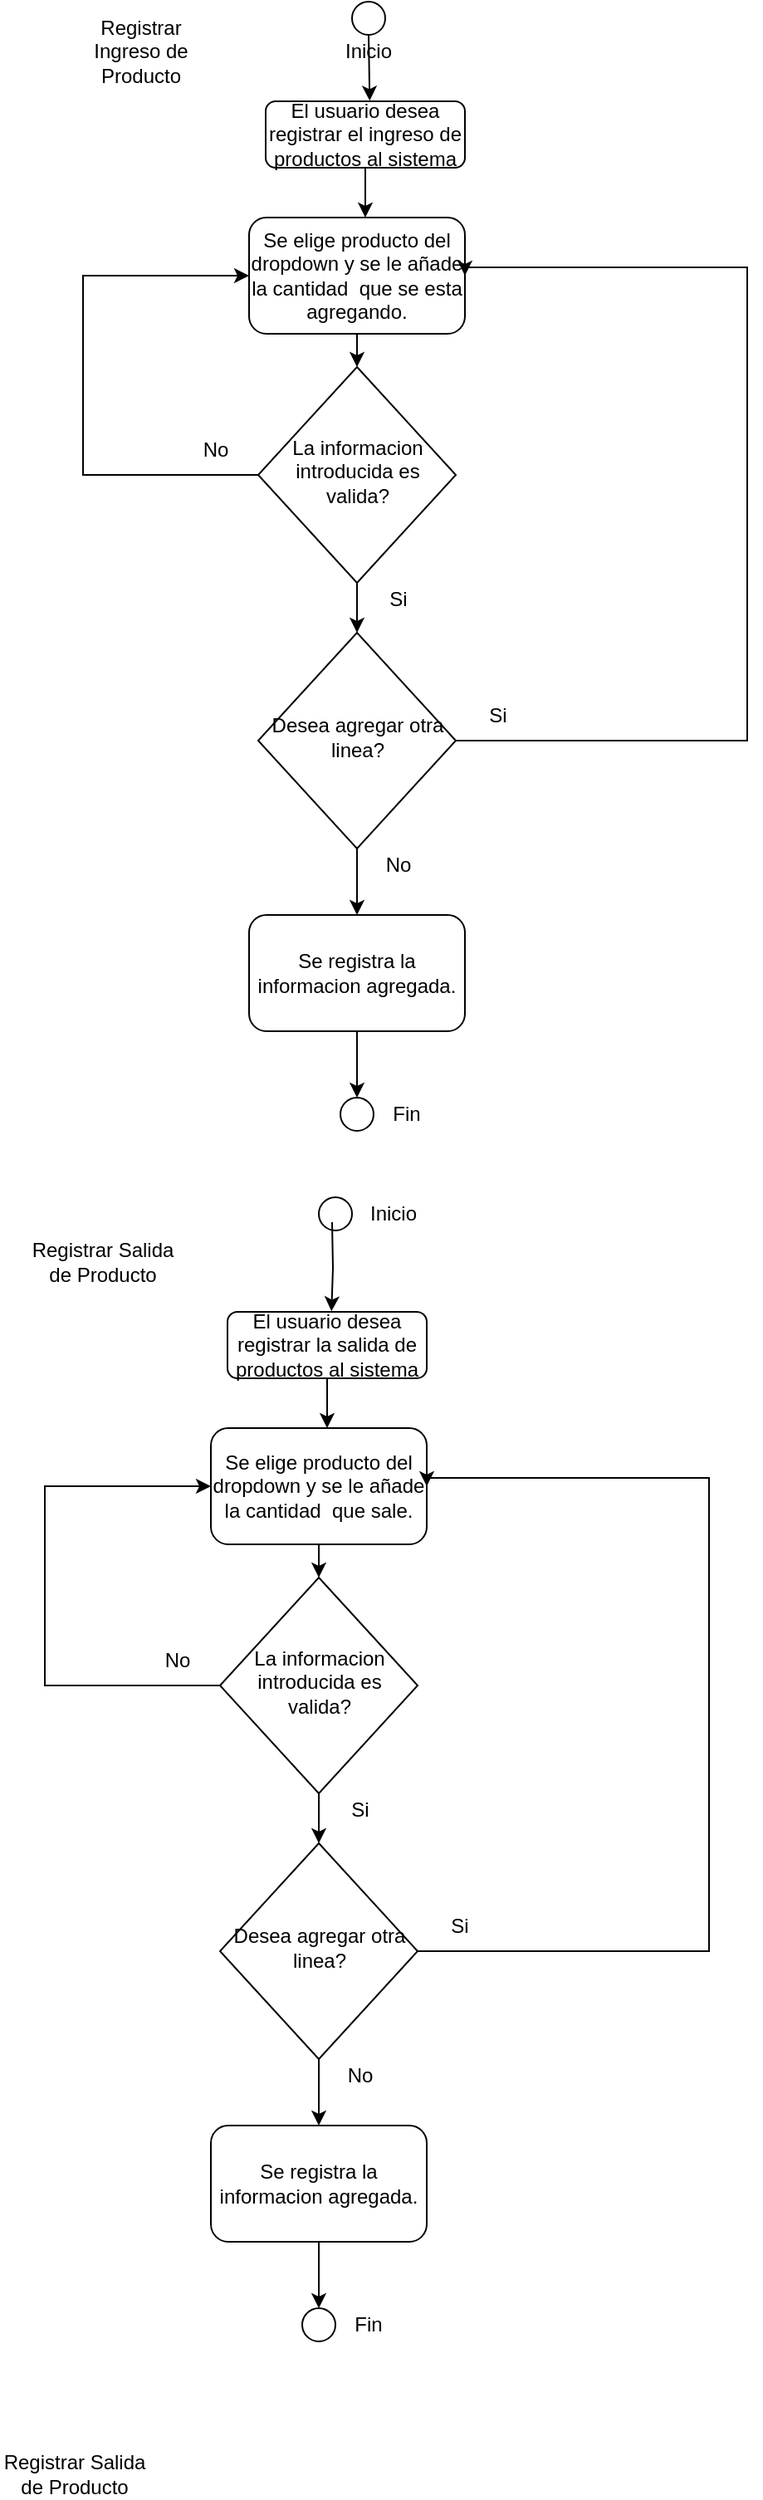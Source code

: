 <mxfile version="13.11.0" type="github">
  <diagram id="C5RBs43oDa-KdzZeNtuy" name="Page-1">
    <mxGraphModel dx="1422" dy="762" grid="1" gridSize="10" guides="1" tooltips="1" connect="1" arrows="1" fold="1" page="1" pageScale="1" pageWidth="827" pageHeight="1169" math="0" shadow="0">
      <root>
        <mxCell id="WIyWlLk6GJQsqaUBKTNV-0" />
        <mxCell id="WIyWlLk6GJQsqaUBKTNV-1" parent="WIyWlLk6GJQsqaUBKTNV-0" />
        <mxCell id="MB4BfImpt1n03Z2uQHGe-43" value="" style="edgeStyle=orthogonalEdgeStyle;rounded=0;orthogonalLoop=1;jettySize=auto;html=1;" edge="1" parent="WIyWlLk6GJQsqaUBKTNV-1" source="MB4BfImpt1n03Z2uQHGe-44">
          <mxGeometry relative="1" as="geometry">
            <mxPoint x="220" y="170" as="targetPoint" />
          </mxGeometry>
        </mxCell>
        <mxCell id="MB4BfImpt1n03Z2uQHGe-44" value="El usuario desea registrar el ingreso de productos al sistema" style="rounded=1;whiteSpace=wrap;html=1;fontSize=12;glass=0;strokeWidth=1;shadow=0;" vertex="1" parent="WIyWlLk6GJQsqaUBKTNV-1">
          <mxGeometry x="160" y="100" width="120" height="40" as="geometry" />
        </mxCell>
        <mxCell id="MB4BfImpt1n03Z2uQHGe-45" value="" style="ellipse;whiteSpace=wrap;html=1;" vertex="1" parent="WIyWlLk6GJQsqaUBKTNV-1">
          <mxGeometry x="212" y="40" width="20" height="20" as="geometry" />
        </mxCell>
        <mxCell id="MB4BfImpt1n03Z2uQHGe-46" style="edgeStyle=orthogonalEdgeStyle;rounded=0;orthogonalLoop=1;jettySize=auto;html=1;exitX=0.5;exitY=0;exitDx=0;exitDy=0;entryX=0.522;entryY=-0.008;entryDx=0;entryDy=0;entryPerimeter=0;" edge="1" parent="WIyWlLk6GJQsqaUBKTNV-1" source="MB4BfImpt1n03Z2uQHGe-47" target="MB4BfImpt1n03Z2uQHGe-44">
          <mxGeometry relative="1" as="geometry" />
        </mxCell>
        <mxCell id="MB4BfImpt1n03Z2uQHGe-47" value="Inicio" style="text;html=1;strokeColor=none;fillColor=none;align=center;verticalAlign=middle;whiteSpace=wrap;rounded=0;" vertex="1" parent="WIyWlLk6GJQsqaUBKTNV-1">
          <mxGeometry x="202" y="60" width="40" height="20" as="geometry" />
        </mxCell>
        <mxCell id="MB4BfImpt1n03Z2uQHGe-54" value="Si" style="text;html=1;strokeColor=none;fillColor=none;align=center;verticalAlign=middle;whiteSpace=wrap;rounded=0;" vertex="1" parent="WIyWlLk6GJQsqaUBKTNV-1">
          <mxGeometry x="280" y="460" width="40" height="20" as="geometry" />
        </mxCell>
        <mxCell id="MB4BfImpt1n03Z2uQHGe-64" value="Registrar Ingreso de Producto" style="text;html=1;strokeColor=none;fillColor=none;align=center;verticalAlign=middle;whiteSpace=wrap;rounded=0;" vertex="1" parent="WIyWlLk6GJQsqaUBKTNV-1">
          <mxGeometry x="40" y="60" width="90" height="20" as="geometry" />
        </mxCell>
        <mxCell id="MB4BfImpt1n03Z2uQHGe-72" style="edgeStyle=orthogonalEdgeStyle;rounded=0;orthogonalLoop=1;jettySize=auto;html=1;exitX=0.5;exitY=1;exitDx=0;exitDy=0;entryX=0.5;entryY=0;entryDx=0;entryDy=0;" edge="1" parent="WIyWlLk6GJQsqaUBKTNV-1" source="MB4BfImpt1n03Z2uQHGe-67" target="MB4BfImpt1n03Z2uQHGe-71">
          <mxGeometry relative="1" as="geometry" />
        </mxCell>
        <mxCell id="MB4BfImpt1n03Z2uQHGe-67" value="Se elige producto del dropdown y se le añade la cantidad&amp;nbsp; que se esta agregando." style="rounded=1;whiteSpace=wrap;html=1;fontSize=12;glass=0;strokeWidth=1;shadow=0;" vertex="1" parent="WIyWlLk6GJQsqaUBKTNV-1">
          <mxGeometry x="150" y="170" width="130" height="70" as="geometry" />
        </mxCell>
        <mxCell id="MB4BfImpt1n03Z2uQHGe-73" style="edgeStyle=orthogonalEdgeStyle;rounded=0;orthogonalLoop=1;jettySize=auto;html=1;exitX=0;exitY=0.5;exitDx=0;exitDy=0;entryX=0;entryY=0.5;entryDx=0;entryDy=0;" edge="1" parent="WIyWlLk6GJQsqaUBKTNV-1" source="MB4BfImpt1n03Z2uQHGe-71" target="MB4BfImpt1n03Z2uQHGe-67">
          <mxGeometry relative="1" as="geometry">
            <Array as="points">
              <mxPoint x="50" y="325" />
              <mxPoint x="50" y="205" />
            </Array>
          </mxGeometry>
        </mxCell>
        <mxCell id="MB4BfImpt1n03Z2uQHGe-78" style="edgeStyle=orthogonalEdgeStyle;rounded=0;orthogonalLoop=1;jettySize=auto;html=1;exitX=0.5;exitY=1;exitDx=0;exitDy=0;entryX=0.5;entryY=0;entryDx=0;entryDy=0;" edge="1" parent="WIyWlLk6GJQsqaUBKTNV-1" source="MB4BfImpt1n03Z2uQHGe-71" target="MB4BfImpt1n03Z2uQHGe-77">
          <mxGeometry relative="1" as="geometry" />
        </mxCell>
        <mxCell id="MB4BfImpt1n03Z2uQHGe-71" value="La informacion introducida es valida?" style="rhombus;whiteSpace=wrap;html=1;shadow=0;fontFamily=Helvetica;fontSize=12;align=center;strokeWidth=1;spacing=6;spacingTop=-4;" vertex="1" parent="WIyWlLk6GJQsqaUBKTNV-1">
          <mxGeometry x="155.5" y="260" width="119" height="130" as="geometry" />
        </mxCell>
        <mxCell id="MB4BfImpt1n03Z2uQHGe-74" value="No" style="text;html=1;strokeColor=none;fillColor=none;align=center;verticalAlign=middle;whiteSpace=wrap;rounded=0;" vertex="1" parent="WIyWlLk6GJQsqaUBKTNV-1">
          <mxGeometry x="110" y="300" width="40" height="20" as="geometry" />
        </mxCell>
        <mxCell id="MB4BfImpt1n03Z2uQHGe-76" value="Si" style="text;html=1;strokeColor=none;fillColor=none;align=center;verticalAlign=middle;whiteSpace=wrap;rounded=0;" vertex="1" parent="WIyWlLk6GJQsqaUBKTNV-1">
          <mxGeometry x="220" y="390" width="40" height="20" as="geometry" />
        </mxCell>
        <mxCell id="MB4BfImpt1n03Z2uQHGe-82" style="edgeStyle=orthogonalEdgeStyle;rounded=0;orthogonalLoop=1;jettySize=auto;html=1;exitX=0.5;exitY=1;exitDx=0;exitDy=0;entryX=0.5;entryY=0;entryDx=0;entryDy=0;" edge="1" parent="WIyWlLk6GJQsqaUBKTNV-1" source="MB4BfImpt1n03Z2uQHGe-77">
          <mxGeometry relative="1" as="geometry">
            <mxPoint x="215" y="590" as="targetPoint" />
          </mxGeometry>
        </mxCell>
        <mxCell id="MB4BfImpt1n03Z2uQHGe-86" style="edgeStyle=orthogonalEdgeStyle;rounded=0;orthogonalLoop=1;jettySize=auto;html=1;entryX=1;entryY=0.5;entryDx=0;entryDy=0;" edge="1" parent="WIyWlLk6GJQsqaUBKTNV-1" source="MB4BfImpt1n03Z2uQHGe-77" target="MB4BfImpt1n03Z2uQHGe-67">
          <mxGeometry relative="1" as="geometry">
            <mxPoint x="330" y="220" as="targetPoint" />
            <Array as="points">
              <mxPoint x="450" y="485" />
              <mxPoint x="450" y="200" />
              <mxPoint x="280" y="200" />
            </Array>
          </mxGeometry>
        </mxCell>
        <mxCell id="MB4BfImpt1n03Z2uQHGe-77" value="Desea agregar otra linea?" style="rhombus;whiteSpace=wrap;html=1;shadow=0;fontFamily=Helvetica;fontSize=12;align=center;strokeWidth=1;spacing=6;spacingTop=-4;" vertex="1" parent="WIyWlLk6GJQsqaUBKTNV-1">
          <mxGeometry x="155.5" y="420" width="119" height="130" as="geometry" />
        </mxCell>
        <mxCell id="MB4BfImpt1n03Z2uQHGe-80" value="No" style="text;html=1;strokeColor=none;fillColor=none;align=center;verticalAlign=middle;whiteSpace=wrap;rounded=0;" vertex="1" parent="WIyWlLk6GJQsqaUBKTNV-1">
          <mxGeometry x="220" y="550" width="40" height="20" as="geometry" />
        </mxCell>
        <mxCell id="MB4BfImpt1n03Z2uQHGe-87" style="edgeStyle=orthogonalEdgeStyle;rounded=0;orthogonalLoop=1;jettySize=auto;html=1;exitX=0.5;exitY=1;exitDx=0;exitDy=0;entryX=0.5;entryY=0;entryDx=0;entryDy=0;" edge="1" parent="WIyWlLk6GJQsqaUBKTNV-1" source="MB4BfImpt1n03Z2uQHGe-88" target="MB4BfImpt1n03Z2uQHGe-89">
          <mxGeometry relative="1" as="geometry" />
        </mxCell>
        <mxCell id="MB4BfImpt1n03Z2uQHGe-88" value="Se registra la informacion agregada." style="rounded=1;whiteSpace=wrap;html=1;fontSize=12;glass=0;strokeWidth=1;shadow=0;" vertex="1" parent="WIyWlLk6GJQsqaUBKTNV-1">
          <mxGeometry x="150" y="590" width="130" height="70" as="geometry" />
        </mxCell>
        <mxCell id="MB4BfImpt1n03Z2uQHGe-89" value="" style="ellipse;whiteSpace=wrap;html=1;" vertex="1" parent="WIyWlLk6GJQsqaUBKTNV-1">
          <mxGeometry x="205" y="700" width="20" height="20" as="geometry" />
        </mxCell>
        <mxCell id="MB4BfImpt1n03Z2uQHGe-90" value="Fin" style="text;html=1;strokeColor=none;fillColor=none;align=center;verticalAlign=middle;whiteSpace=wrap;rounded=0;" vertex="1" parent="WIyWlLk6GJQsqaUBKTNV-1">
          <mxGeometry x="225" y="700" width="40" height="20" as="geometry" />
        </mxCell>
        <mxCell id="MB4BfImpt1n03Z2uQHGe-94" value="" style="edgeStyle=orthogonalEdgeStyle;rounded=0;orthogonalLoop=1;jettySize=auto;html=1;" edge="1" parent="WIyWlLk6GJQsqaUBKTNV-1" source="MB4BfImpt1n03Z2uQHGe-95">
          <mxGeometry relative="1" as="geometry">
            <mxPoint x="197" y="899" as="targetPoint" />
          </mxGeometry>
        </mxCell>
        <mxCell id="MB4BfImpt1n03Z2uQHGe-95" value="El usuario desea registrar la salida de productos al sistema" style="rounded=1;whiteSpace=wrap;html=1;fontSize=12;glass=0;strokeWidth=1;shadow=0;" vertex="1" parent="WIyWlLk6GJQsqaUBKTNV-1">
          <mxGeometry x="137" y="829" width="120" height="40" as="geometry" />
        </mxCell>
        <mxCell id="MB4BfImpt1n03Z2uQHGe-96" value="" style="ellipse;whiteSpace=wrap;html=1;" vertex="1" parent="WIyWlLk6GJQsqaUBKTNV-1">
          <mxGeometry x="192" y="760" width="20" height="20" as="geometry" />
        </mxCell>
        <mxCell id="MB4BfImpt1n03Z2uQHGe-97" style="edgeStyle=orthogonalEdgeStyle;rounded=0;orthogonalLoop=1;jettySize=auto;html=1;entryX=0.522;entryY=-0.008;entryDx=0;entryDy=0;entryPerimeter=0;" edge="1" parent="WIyWlLk6GJQsqaUBKTNV-1" target="MB4BfImpt1n03Z2uQHGe-95">
          <mxGeometry relative="1" as="geometry">
            <mxPoint x="200" y="775" as="sourcePoint" />
          </mxGeometry>
        </mxCell>
        <mxCell id="MB4BfImpt1n03Z2uQHGe-98" value="Inicio" style="text;html=1;strokeColor=none;fillColor=none;align=center;verticalAlign=middle;whiteSpace=wrap;rounded=0;" vertex="1" parent="WIyWlLk6GJQsqaUBKTNV-1">
          <mxGeometry x="217" y="760" width="40" height="20" as="geometry" />
        </mxCell>
        <mxCell id="MB4BfImpt1n03Z2uQHGe-99" value="Si" style="text;html=1;strokeColor=none;fillColor=none;align=center;verticalAlign=middle;whiteSpace=wrap;rounded=0;" vertex="1" parent="WIyWlLk6GJQsqaUBKTNV-1">
          <mxGeometry x="257" y="1189" width="40" height="20" as="geometry" />
        </mxCell>
        <mxCell id="MB4BfImpt1n03Z2uQHGe-100" value="Registrar Salida de Producto" style="text;html=1;strokeColor=none;fillColor=none;align=center;verticalAlign=middle;whiteSpace=wrap;rounded=0;" vertex="1" parent="WIyWlLk6GJQsqaUBKTNV-1">
          <mxGeometry x="17" y="789" width="90" height="20" as="geometry" />
        </mxCell>
        <mxCell id="MB4BfImpt1n03Z2uQHGe-101" style="edgeStyle=orthogonalEdgeStyle;rounded=0;orthogonalLoop=1;jettySize=auto;html=1;exitX=0.5;exitY=1;exitDx=0;exitDy=0;entryX=0.5;entryY=0;entryDx=0;entryDy=0;" edge="1" parent="WIyWlLk6GJQsqaUBKTNV-1" source="MB4BfImpt1n03Z2uQHGe-102" target="MB4BfImpt1n03Z2uQHGe-105">
          <mxGeometry relative="1" as="geometry" />
        </mxCell>
        <mxCell id="MB4BfImpt1n03Z2uQHGe-102" value="Se elige producto del dropdown y se le añade la cantidad&amp;nbsp; que sale." style="rounded=1;whiteSpace=wrap;html=1;fontSize=12;glass=0;strokeWidth=1;shadow=0;" vertex="1" parent="WIyWlLk6GJQsqaUBKTNV-1">
          <mxGeometry x="127" y="899" width="130" height="70" as="geometry" />
        </mxCell>
        <mxCell id="MB4BfImpt1n03Z2uQHGe-103" style="edgeStyle=orthogonalEdgeStyle;rounded=0;orthogonalLoop=1;jettySize=auto;html=1;exitX=0;exitY=0.5;exitDx=0;exitDy=0;entryX=0;entryY=0.5;entryDx=0;entryDy=0;" edge="1" parent="WIyWlLk6GJQsqaUBKTNV-1" source="MB4BfImpt1n03Z2uQHGe-105" target="MB4BfImpt1n03Z2uQHGe-102">
          <mxGeometry relative="1" as="geometry">
            <Array as="points">
              <mxPoint x="27" y="1054" />
              <mxPoint x="27" y="934" />
            </Array>
          </mxGeometry>
        </mxCell>
        <mxCell id="MB4BfImpt1n03Z2uQHGe-104" style="edgeStyle=orthogonalEdgeStyle;rounded=0;orthogonalLoop=1;jettySize=auto;html=1;exitX=0.5;exitY=1;exitDx=0;exitDy=0;entryX=0.5;entryY=0;entryDx=0;entryDy=0;" edge="1" parent="WIyWlLk6GJQsqaUBKTNV-1" source="MB4BfImpt1n03Z2uQHGe-105" target="MB4BfImpt1n03Z2uQHGe-110">
          <mxGeometry relative="1" as="geometry" />
        </mxCell>
        <mxCell id="MB4BfImpt1n03Z2uQHGe-105" value="La informacion introducida es valida?" style="rhombus;whiteSpace=wrap;html=1;shadow=0;fontFamily=Helvetica;fontSize=12;align=center;strokeWidth=1;spacing=6;spacingTop=-4;" vertex="1" parent="WIyWlLk6GJQsqaUBKTNV-1">
          <mxGeometry x="132.5" y="989" width="119" height="130" as="geometry" />
        </mxCell>
        <mxCell id="MB4BfImpt1n03Z2uQHGe-106" value="No" style="text;html=1;strokeColor=none;fillColor=none;align=center;verticalAlign=middle;whiteSpace=wrap;rounded=0;" vertex="1" parent="WIyWlLk6GJQsqaUBKTNV-1">
          <mxGeometry x="87" y="1029" width="40" height="20" as="geometry" />
        </mxCell>
        <mxCell id="MB4BfImpt1n03Z2uQHGe-107" value="Si" style="text;html=1;strokeColor=none;fillColor=none;align=center;verticalAlign=middle;whiteSpace=wrap;rounded=0;" vertex="1" parent="WIyWlLk6GJQsqaUBKTNV-1">
          <mxGeometry x="197" y="1119" width="40" height="20" as="geometry" />
        </mxCell>
        <mxCell id="MB4BfImpt1n03Z2uQHGe-108" style="edgeStyle=orthogonalEdgeStyle;rounded=0;orthogonalLoop=1;jettySize=auto;html=1;exitX=0.5;exitY=1;exitDx=0;exitDy=0;entryX=0.5;entryY=0;entryDx=0;entryDy=0;" edge="1" parent="WIyWlLk6GJQsqaUBKTNV-1" source="MB4BfImpt1n03Z2uQHGe-110">
          <mxGeometry relative="1" as="geometry">
            <mxPoint x="192" y="1319" as="targetPoint" />
          </mxGeometry>
        </mxCell>
        <mxCell id="MB4BfImpt1n03Z2uQHGe-109" style="edgeStyle=orthogonalEdgeStyle;rounded=0;orthogonalLoop=1;jettySize=auto;html=1;entryX=1;entryY=0.5;entryDx=0;entryDy=0;" edge="1" parent="WIyWlLk6GJQsqaUBKTNV-1" source="MB4BfImpt1n03Z2uQHGe-110" target="MB4BfImpt1n03Z2uQHGe-102">
          <mxGeometry relative="1" as="geometry">
            <mxPoint x="307" y="949" as="targetPoint" />
            <Array as="points">
              <mxPoint x="427" y="1214" />
              <mxPoint x="427" y="929" />
              <mxPoint x="257" y="929" />
            </Array>
          </mxGeometry>
        </mxCell>
        <mxCell id="MB4BfImpt1n03Z2uQHGe-110" value="Desea agregar otra linea?" style="rhombus;whiteSpace=wrap;html=1;shadow=0;fontFamily=Helvetica;fontSize=12;align=center;strokeWidth=1;spacing=6;spacingTop=-4;" vertex="1" parent="WIyWlLk6GJQsqaUBKTNV-1">
          <mxGeometry x="132.5" y="1149" width="119" height="130" as="geometry" />
        </mxCell>
        <mxCell id="MB4BfImpt1n03Z2uQHGe-111" value="No" style="text;html=1;strokeColor=none;fillColor=none;align=center;verticalAlign=middle;whiteSpace=wrap;rounded=0;" vertex="1" parent="WIyWlLk6GJQsqaUBKTNV-1">
          <mxGeometry x="197" y="1279" width="40" height="20" as="geometry" />
        </mxCell>
        <mxCell id="MB4BfImpt1n03Z2uQHGe-112" style="edgeStyle=orthogonalEdgeStyle;rounded=0;orthogonalLoop=1;jettySize=auto;html=1;exitX=0.5;exitY=1;exitDx=0;exitDy=0;entryX=0.5;entryY=0;entryDx=0;entryDy=0;" edge="1" parent="WIyWlLk6GJQsqaUBKTNV-1" source="MB4BfImpt1n03Z2uQHGe-113" target="MB4BfImpt1n03Z2uQHGe-114">
          <mxGeometry relative="1" as="geometry" />
        </mxCell>
        <mxCell id="MB4BfImpt1n03Z2uQHGe-113" value="Se registra la informacion agregada." style="rounded=1;whiteSpace=wrap;html=1;fontSize=12;glass=0;strokeWidth=1;shadow=0;" vertex="1" parent="WIyWlLk6GJQsqaUBKTNV-1">
          <mxGeometry x="127" y="1319" width="130" height="70" as="geometry" />
        </mxCell>
        <mxCell id="MB4BfImpt1n03Z2uQHGe-114" value="" style="ellipse;whiteSpace=wrap;html=1;" vertex="1" parent="WIyWlLk6GJQsqaUBKTNV-1">
          <mxGeometry x="182" y="1429" width="20" height="20" as="geometry" />
        </mxCell>
        <mxCell id="MB4BfImpt1n03Z2uQHGe-115" value="Fin" style="text;html=1;strokeColor=none;fillColor=none;align=center;verticalAlign=middle;whiteSpace=wrap;rounded=0;" vertex="1" parent="WIyWlLk6GJQsqaUBKTNV-1">
          <mxGeometry x="202" y="1429" width="40" height="20" as="geometry" />
        </mxCell>
        <mxCell id="MB4BfImpt1n03Z2uQHGe-190" value="Registrar Salida de Producto" style="text;html=1;strokeColor=none;fillColor=none;align=center;verticalAlign=middle;whiteSpace=wrap;rounded=0;" vertex="1" parent="WIyWlLk6GJQsqaUBKTNV-1">
          <mxGeometry y="1519" width="90" height="20" as="geometry" />
        </mxCell>
        <mxCell id="MB4BfImpt1n03Z2uQHGe-193" style="edgeStyle=orthogonalEdgeStyle;rounded=0;orthogonalLoop=1;jettySize=auto;html=1;exitX=0;exitY=0.5;exitDx=0;exitDy=0;entryX=0;entryY=0.5;entryDx=0;entryDy=0;" edge="1" parent="WIyWlLk6GJQsqaUBKTNV-1" source="MB4BfImpt1n03Z2uQHGe-195">
          <mxGeometry relative="1" as="geometry">
            <Array as="points">
              <mxPoint x="10" y="1784" />
              <mxPoint x="10" y="1664" />
            </Array>
            <mxPoint x="110" y="1664" as="targetPoint" />
          </mxGeometry>
        </mxCell>
      </root>
    </mxGraphModel>
  </diagram>
</mxfile>
